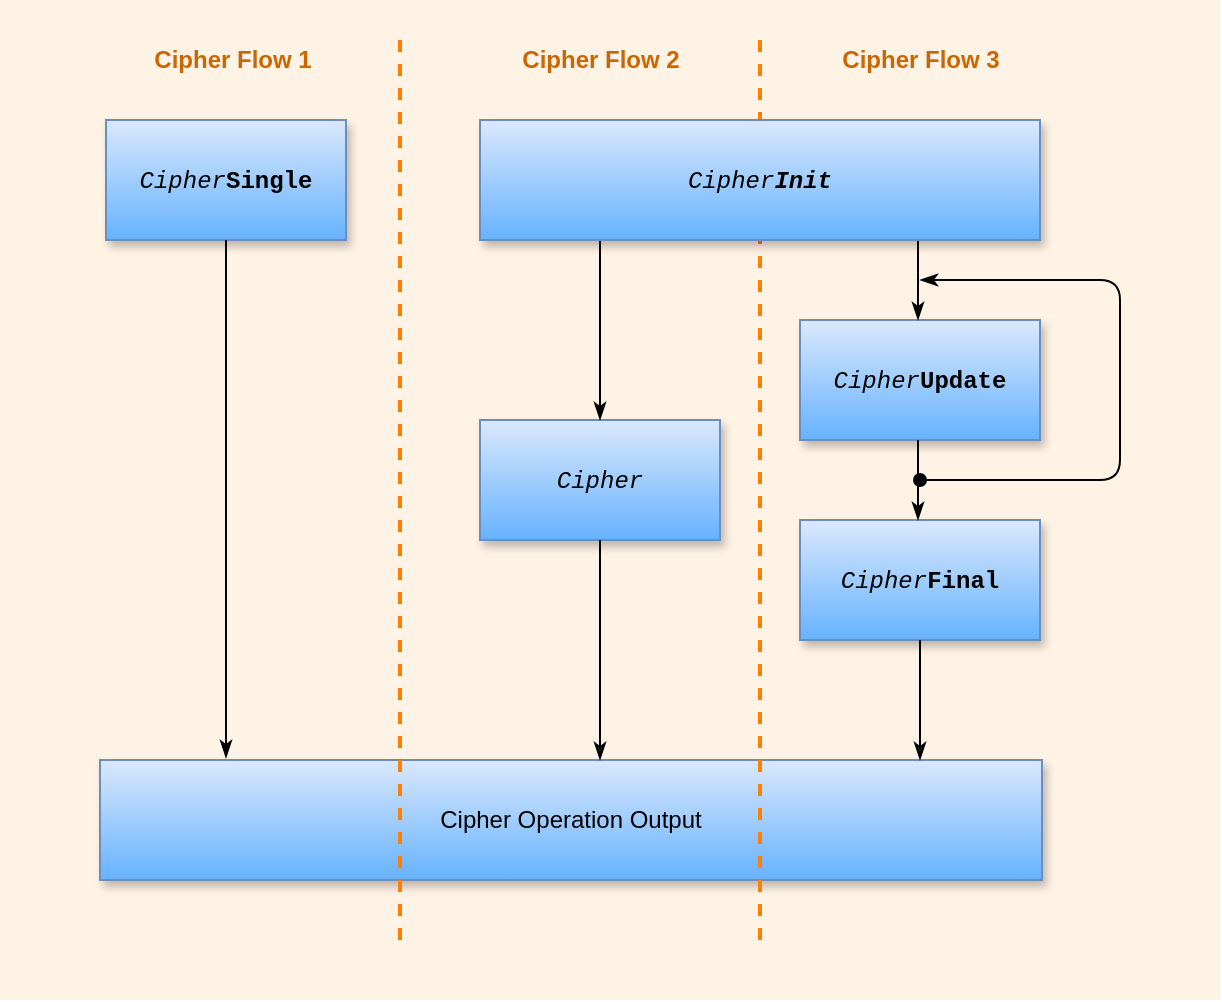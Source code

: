 <mxfile version="10.7.5" type="device"><diagram id="rXTuClZECQRnoqhANaO5" name="Page-1"><mxGraphModel dx="926" dy="594" grid="1" gridSize="10" guides="1" tooltips="1" connect="1" arrows="1" fold="1" page="1" pageScale="1" pageWidth="1169" pageHeight="827" math="0" shadow="0"><root><mxCell id="0"/><mxCell id="1" parent="0"/><mxCell id="3uzwpUfA7cx9H2VTUaEy-27" value="" style="rounded=0;whiteSpace=wrap;html=1;shadow=0;glass=0;gradientColor=none;fillColor=#FFF3E6;strokeColor=none;" vertex="1" parent="1"><mxGeometry x="40" y="20" width="610" height="500" as="geometry"/></mxCell><mxCell id="3uzwpUfA7cx9H2VTUaEy-1" value="&lt;font face=&quot;Courier New&quot;&gt;&lt;i&gt;Cipher&lt;/i&gt;&lt;b&gt;Single&lt;/b&gt;&lt;/font&gt;" style="rounded=0;whiteSpace=wrap;html=1;fillColor=#dae8fc;strokeColor=#6c8ebf;gradientColor=#66B2FF;shadow=1;glass=0;" vertex="1" parent="1"><mxGeometry x="93" y="80" width="120" height="60" as="geometry"/></mxCell><mxCell id="3uzwpUfA7cx9H2VTUaEy-3" value="&lt;font face=&quot;Courier New&quot;&gt;&lt;i&gt;Cipher&lt;/i&gt;&lt;/font&gt;" style="rounded=0;whiteSpace=wrap;html=1;fillColor=#dae8fc;strokeColor=#6c8ebf;gradientColor=#66B2FF;shadow=1;" vertex="1" parent="1"><mxGeometry x="280" y="230" width="120" height="60" as="geometry"/></mxCell><mxCell id="3uzwpUfA7cx9H2VTUaEy-4" value="&lt;font face=&quot;Courier New&quot;&gt;&lt;span style=&quot;font-style: italic&quot;&gt;Cipher&lt;/span&gt;&lt;b&gt;Update&lt;/b&gt;&lt;/font&gt;" style="rounded=0;whiteSpace=wrap;html=1;fillColor=#dae8fc;strokeColor=#6c8ebf;gradientColor=#66B2FF;shadow=1;" vertex="1" parent="1"><mxGeometry x="440" y="180" width="120" height="60" as="geometry"/></mxCell><mxCell id="3uzwpUfA7cx9H2VTUaEy-5" value="&lt;font face=&quot;Courier New&quot;&gt;&lt;i&gt;Cipher&lt;/i&gt;&lt;b&gt;Final&lt;/b&gt;&lt;/font&gt;" style="rounded=0;whiteSpace=wrap;html=1;fillColor=#dae8fc;strokeColor=#6c8ebf;gradientColor=#66B2FF;shadow=1;" vertex="1" parent="1"><mxGeometry x="440" y="280" width="120" height="60" as="geometry"/></mxCell><mxCell id="3uzwpUfA7cx9H2VTUaEy-6" value="&lt;p&gt;Cipher Operation Output&lt;/p&gt;" style="rounded=0;whiteSpace=wrap;html=1;fillColor=#dae8fc;strokeColor=#6c8ebf;gradientColor=#66B2FF;shadow=1;" vertex="1" parent="1"><mxGeometry x="90" y="400" width="471" height="60" as="geometry"/></mxCell><mxCell id="3uzwpUfA7cx9H2VTUaEy-7" value="" style="endArrow=classicThin;html=1;exitX=0.5;exitY=1;exitDx=0;exitDy=0;endFill=1;" edge="1" parent="1" source="3uzwpUfA7cx9H2VTUaEy-1"><mxGeometry width="50" height="50" relative="1" as="geometry"><mxPoint x="80" y="570" as="sourcePoint"/><mxPoint x="153" y="399" as="targetPoint"/></mxGeometry></mxCell><mxCell id="3uzwpUfA7cx9H2VTUaEy-10" value="" style="endArrow=classicThin;html=1;endFill=1;exitX=0.5;exitY=1;exitDx=0;exitDy=0;" edge="1" parent="1" source="3uzwpUfA7cx9H2VTUaEy-3"><mxGeometry width="50" height="50" relative="1" as="geometry"><mxPoint x="340" y="300" as="sourcePoint"/><mxPoint x="340" y="400" as="targetPoint"/></mxGeometry></mxCell><mxCell id="3uzwpUfA7cx9H2VTUaEy-11" value="" style="endArrow=classicThin;html=1;exitX=0.5;exitY=1;exitDx=0;exitDy=0;endFill=1;" edge="1" parent="1" source="3uzwpUfA7cx9H2VTUaEy-5"><mxGeometry width="50" height="50" relative="1" as="geometry"><mxPoint x="500" y="349.833" as="sourcePoint"/><mxPoint x="500" y="400" as="targetPoint"/></mxGeometry></mxCell><mxCell id="3uzwpUfA7cx9H2VTUaEy-15" value="" style="endArrow=classicThin;html=1;exitX=0.5;exitY=1;exitDx=0;exitDy=0;endFill=1;entryX=0.5;entryY=0;entryDx=0;entryDy=0;" edge="1" parent="1" target="3uzwpUfA7cx9H2VTUaEy-3"><mxGeometry width="50" height="50" relative="1" as="geometry"><mxPoint x="340" y="140" as="sourcePoint"/><mxPoint x="340" y="180" as="targetPoint"/><Array as="points"><mxPoint x="340" y="170"/></Array></mxGeometry></mxCell><mxCell id="3uzwpUfA7cx9H2VTUaEy-16" value="" style="endArrow=classicThin;html=1;exitX=0.5;exitY=1;exitDx=0;exitDy=0;endFill=1;" edge="1" parent="1"><mxGeometry width="50" height="50" relative="1" as="geometry"><mxPoint x="499" y="140" as="sourcePoint"/><mxPoint x="499" y="180" as="targetPoint"/><Array as="points"><mxPoint x="499" y="170"/></Array></mxGeometry></mxCell><mxCell id="3uzwpUfA7cx9H2VTUaEy-17" value="" style="endArrow=classicThin;html=1;exitX=0.5;exitY=1;exitDx=0;exitDy=0;endFill=1;" edge="1" parent="1"><mxGeometry width="50" height="50" relative="1" as="geometry"><mxPoint x="499" y="240" as="sourcePoint"/><mxPoint x="499" y="280" as="targetPoint"/><Array as="points"><mxPoint x="499" y="270"/></Array></mxGeometry></mxCell><mxCell id="3uzwpUfA7cx9H2VTUaEy-18" value="" style="endArrow=oval;html=1;endFill=1;startArrow=classicThin;startFill=1;" edge="1" parent="1"><mxGeometry width="50" height="50" relative="1" as="geometry"><mxPoint x="500" y="160" as="sourcePoint"/><mxPoint x="500" y="260" as="targetPoint"/><Array as="points"><mxPoint x="600" y="160"/><mxPoint x="600" y="260"/><mxPoint x="570" y="260"/></Array></mxGeometry></mxCell><mxCell id="3uzwpUfA7cx9H2VTUaEy-19" value="" style="endArrow=none;dashed=1;html=1;strokeWidth=2;strokeColor=#FF8000;" edge="1" parent="1"><mxGeometry width="50" height="50" relative="1" as="geometry"><mxPoint x="240" y="490" as="sourcePoint"/><mxPoint x="240" y="40" as="targetPoint"/></mxGeometry></mxCell><mxCell id="3uzwpUfA7cx9H2VTUaEy-20" value="" style="endArrow=none;dashed=1;html=1;strokeWidth=2;strokeColor=#FF8000;" edge="1" parent="1"><mxGeometry width="50" height="50" relative="1" as="geometry"><mxPoint x="420" y="490" as="sourcePoint"/><mxPoint x="420" y="40" as="targetPoint"/></mxGeometry></mxCell><mxCell id="3uzwpUfA7cx9H2VTUaEy-2" value="&lt;font face=&quot;Courier New&quot;&gt;&lt;i&gt;Cipher&lt;b&gt;Init&lt;/b&gt;&lt;/i&gt;&lt;/font&gt;" style="rounded=0;whiteSpace=wrap;html=1;fillColor=#dae8fc;strokeColor=#6c8ebf;gradientColor=#66B2FF;shadow=1;" vertex="1" parent="1"><mxGeometry x="280" y="80" width="280" height="60" as="geometry"/></mxCell><mxCell id="3uzwpUfA7cx9H2VTUaEy-21" value="&lt;b&gt;&lt;font color=&quot;#cc6600&quot;&gt;Cipher Flow 1&lt;/font&gt;&lt;/b&gt;" style="text;html=1;strokeColor=none;fillColor=none;align=center;verticalAlign=middle;whiteSpace=wrap;rounded=0;shadow=1;glass=0;" vertex="1" parent="1"><mxGeometry x="113" y="40" width="87" height="20" as="geometry"/></mxCell><mxCell id="3uzwpUfA7cx9H2VTUaEy-25" value="&lt;b&gt;&lt;font color=&quot;#cc6600&quot;&gt;Cipher Flow 2&lt;/font&gt;&lt;/b&gt;" style="text;html=1;strokeColor=none;fillColor=none;align=center;verticalAlign=middle;whiteSpace=wrap;rounded=0;shadow=1;glass=0;" vertex="1" parent="1"><mxGeometry x="296.5" y="40" width="87" height="20" as="geometry"/></mxCell><mxCell id="3uzwpUfA7cx9H2VTUaEy-26" value="&lt;b&gt;&lt;font color=&quot;#cc6600&quot;&gt;Cipher Flow 3&lt;/font&gt;&lt;/b&gt;" style="text;html=1;strokeColor=none;fillColor=none;align=center;verticalAlign=middle;whiteSpace=wrap;rounded=0;shadow=1;glass=0;" vertex="1" parent="1"><mxGeometry x="456.5" y="40" width="87" height="20" as="geometry"/></mxCell></root></mxGraphModel></diagram></mxfile>